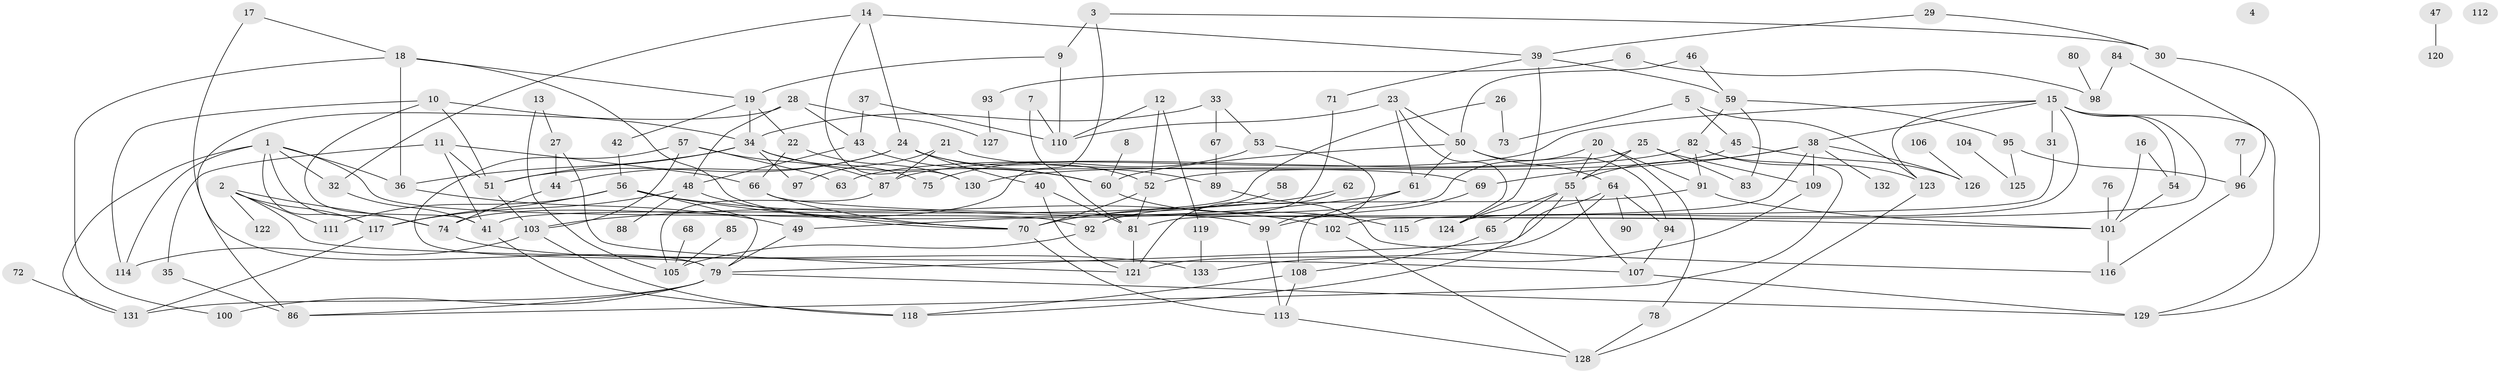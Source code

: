 // coarse degree distribution, {0: 0.05660377358490566, 2: 0.1509433962264151, 4: 0.16981132075471697, 8: 0.05660377358490566, 5: 0.1320754716981132, 3: 0.05660377358490566, 1: 0.18867924528301888, 11: 0.03773584905660377, 7: 0.05660377358490566, 6: 0.03773584905660377, 10: 0.03773584905660377, 9: 0.018867924528301886}
// Generated by graph-tools (version 1.1) at 2025/43/03/04/25 21:43:44]
// undirected, 133 vertices, 220 edges
graph export_dot {
graph [start="1"]
  node [color=gray90,style=filled];
  1;
  2;
  3;
  4;
  5;
  6;
  7;
  8;
  9;
  10;
  11;
  12;
  13;
  14;
  15;
  16;
  17;
  18;
  19;
  20;
  21;
  22;
  23;
  24;
  25;
  26;
  27;
  28;
  29;
  30;
  31;
  32;
  33;
  34;
  35;
  36;
  37;
  38;
  39;
  40;
  41;
  42;
  43;
  44;
  45;
  46;
  47;
  48;
  49;
  50;
  51;
  52;
  53;
  54;
  55;
  56;
  57;
  58;
  59;
  60;
  61;
  62;
  63;
  64;
  65;
  66;
  67;
  68;
  69;
  70;
  71;
  72;
  73;
  74;
  75;
  76;
  77;
  78;
  79;
  80;
  81;
  82;
  83;
  84;
  85;
  86;
  87;
  88;
  89;
  90;
  91;
  92;
  93;
  94;
  95;
  96;
  97;
  98;
  99;
  100;
  101;
  102;
  103;
  104;
  105;
  106;
  107;
  108;
  109;
  110;
  111;
  112;
  113;
  114;
  115;
  116;
  117;
  118;
  119;
  120;
  121;
  122;
  123;
  124;
  125;
  126;
  127;
  128;
  129;
  130;
  131;
  132;
  133;
  1 -- 32;
  1 -- 36;
  1 -- 74;
  1 -- 92;
  1 -- 114;
  1 -- 117;
  1 -- 131;
  2 -- 74;
  2 -- 107;
  2 -- 111;
  2 -- 117;
  2 -- 122;
  3 -- 9;
  3 -- 30;
  3 -- 74;
  5 -- 45;
  5 -- 73;
  5 -- 123;
  6 -- 93;
  6 -- 98;
  7 -- 81;
  7 -- 110;
  8 -- 60;
  9 -- 19;
  9 -- 110;
  10 -- 34;
  10 -- 41;
  10 -- 51;
  10 -- 114;
  11 -- 35;
  11 -- 41;
  11 -- 51;
  11 -- 66;
  12 -- 52;
  12 -- 110;
  12 -- 119;
  13 -- 27;
  13 -- 105;
  14 -- 24;
  14 -- 32;
  14 -- 39;
  14 -- 130;
  15 -- 31;
  15 -- 38;
  15 -- 54;
  15 -- 63;
  15 -- 102;
  15 -- 123;
  15 -- 124;
  15 -- 129;
  16 -- 54;
  16 -- 101;
  17 -- 18;
  17 -- 79;
  18 -- 19;
  18 -- 36;
  18 -- 99;
  18 -- 100;
  19 -- 22;
  19 -- 34;
  19 -- 42;
  20 -- 49;
  20 -- 55;
  20 -- 78;
  20 -- 91;
  21 -- 69;
  21 -- 87;
  21 -- 97;
  22 -- 66;
  22 -- 130;
  23 -- 50;
  23 -- 61;
  23 -- 110;
  23 -- 124;
  24 -- 40;
  24 -- 44;
  24 -- 51;
  24 -- 52;
  24 -- 89;
  25 -- 55;
  25 -- 83;
  25 -- 87;
  25 -- 109;
  26 -- 41;
  26 -- 73;
  27 -- 44;
  27 -- 121;
  28 -- 43;
  28 -- 48;
  28 -- 86;
  28 -- 127;
  29 -- 30;
  29 -- 39;
  30 -- 129;
  31 -- 115;
  32 -- 41;
  33 -- 34;
  33 -- 53;
  33 -- 67;
  34 -- 36;
  34 -- 51;
  34 -- 60;
  34 -- 75;
  34 -- 97;
  35 -- 86;
  36 -- 49;
  37 -- 43;
  37 -- 110;
  38 -- 55;
  38 -- 69;
  38 -- 81;
  38 -- 109;
  38 -- 126;
  38 -- 132;
  39 -- 59;
  39 -- 71;
  39 -- 124;
  40 -- 81;
  40 -- 121;
  41 -- 118;
  42 -- 56;
  43 -- 48;
  43 -- 60;
  44 -- 74;
  45 -- 52;
  45 -- 126;
  46 -- 50;
  46 -- 59;
  47 -- 120;
  48 -- 70;
  48 -- 88;
  48 -- 117;
  49 -- 79;
  50 -- 60;
  50 -- 61;
  50 -- 64;
  50 -- 94;
  51 -- 103;
  52 -- 70;
  52 -- 81;
  53 -- 75;
  53 -- 99;
  54 -- 101;
  55 -- 65;
  55 -- 107;
  55 -- 118;
  55 -- 124;
  56 -- 70;
  56 -- 79;
  56 -- 102;
  56 -- 111;
  56 -- 117;
  57 -- 63;
  57 -- 79;
  57 -- 87;
  57 -- 103;
  58 -- 70;
  59 -- 82;
  59 -- 83;
  59 -- 95;
  60 -- 115;
  61 -- 103;
  61 -- 108;
  62 -- 70;
  62 -- 121;
  64 -- 79;
  64 -- 90;
  64 -- 94;
  64 -- 121;
  65 -- 108;
  66 -- 70;
  66 -- 101;
  67 -- 89;
  68 -- 105;
  69 -- 99;
  70 -- 113;
  71 -- 92;
  72 -- 131;
  74 -- 133;
  76 -- 101;
  77 -- 96;
  78 -- 128;
  79 -- 86;
  79 -- 100;
  79 -- 129;
  79 -- 131;
  80 -- 98;
  81 -- 121;
  82 -- 86;
  82 -- 91;
  82 -- 123;
  82 -- 130;
  84 -- 96;
  84 -- 98;
  85 -- 105;
  87 -- 105;
  89 -- 116;
  91 -- 92;
  91 -- 101;
  92 -- 105;
  93 -- 127;
  94 -- 107;
  95 -- 96;
  95 -- 125;
  96 -- 116;
  99 -- 113;
  101 -- 116;
  102 -- 128;
  103 -- 114;
  103 -- 118;
  104 -- 125;
  106 -- 126;
  107 -- 129;
  108 -- 113;
  108 -- 118;
  109 -- 133;
  113 -- 128;
  117 -- 131;
  119 -- 133;
  123 -- 128;
}
